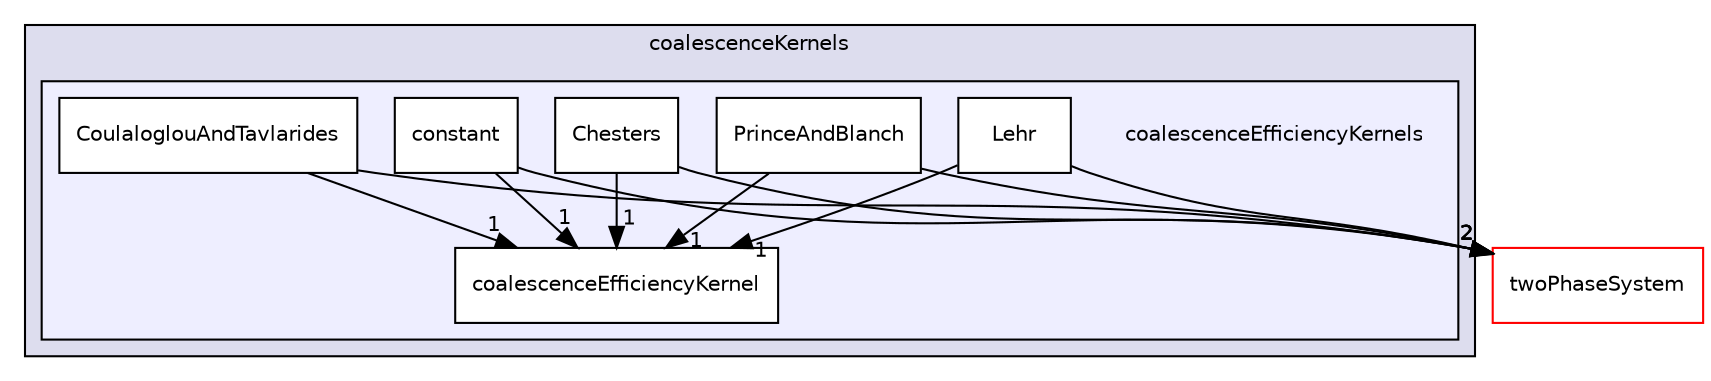 digraph "coalescenceEfficiencyKernels" {
  bgcolor=transparent;
  compound=true
  node [ fontsize="10", fontname="Helvetica"];
  edge [ labelfontsize="10", labelfontname="Helvetica"];
  subgraph clusterdir_8f2ae065d706742e7732d935e797e22a {
    graph [ bgcolor="#ddddee", pencolor="black", label="coalescenceKernels" fontname="Helvetica", fontsize="10", URL="dir_8f2ae065d706742e7732d935e797e22a.html"]
  subgraph clusterdir_f8cea5ddaf85017118957b9ebd36b43c {
    graph [ bgcolor="#eeeeff", pencolor="black", label="" URL="dir_f8cea5ddaf85017118957b9ebd36b43c.html"];
    dir_f8cea5ddaf85017118957b9ebd36b43c [shape=plaintext label="coalescenceEfficiencyKernels"];
    dir_4953d782508ef221269bc26c11ecaee5 [shape=box label="Chesters" color="black" fillcolor="white" style="filled" URL="dir_4953d782508ef221269bc26c11ecaee5.html"];
    dir_64201f64a97ea2db4703a1fa734f7314 [shape=box label="coalescenceEfficiencyKernel" color="black" fillcolor="white" style="filled" URL="dir_64201f64a97ea2db4703a1fa734f7314.html"];
    dir_4376dac621611d14eb6b7f21481afab6 [shape=box label="constant" color="black" fillcolor="white" style="filled" URL="dir_4376dac621611d14eb6b7f21481afab6.html"];
    dir_2f5cb1c5939ef71911e5f95444158861 [shape=box label="CoulaloglouAndTavlarides" color="black" fillcolor="white" style="filled" URL="dir_2f5cb1c5939ef71911e5f95444158861.html"];
    dir_dc7395aa39b66078ddce205df3e4fb6a [shape=box label="Lehr" color="black" fillcolor="white" style="filled" URL="dir_dc7395aa39b66078ddce205df3e4fb6a.html"];
    dir_7379af5461510646c41055338721d69c [shape=box label="PrinceAndBlanch" color="black" fillcolor="white" style="filled" URL="dir_7379af5461510646c41055338721d69c.html"];
  }
  }
  dir_c8dd8d838525102dfd397a50c2714810 [shape=box label="twoPhaseSystem" color="red" URL="dir_c8dd8d838525102dfd397a50c2714810.html"];
  dir_2f5cb1c5939ef71911e5f95444158861->dir_c8dd8d838525102dfd397a50c2714810 [headlabel="2", labeldistance=1.5 headhref="dir_000076_000038.html"];
  dir_2f5cb1c5939ef71911e5f95444158861->dir_64201f64a97ea2db4703a1fa734f7314 [headlabel="1", labeldistance=1.5 headhref="dir_000076_000055.html"];
  dir_7379af5461510646c41055338721d69c->dir_c8dd8d838525102dfd397a50c2714810 [headlabel="2", labeldistance=1.5 headhref="dir_000217_000038.html"];
  dir_7379af5461510646c41055338721d69c->dir_64201f64a97ea2db4703a1fa734f7314 [headlabel="1", labeldistance=1.5 headhref="dir_000217_000055.html"];
  dir_4376dac621611d14eb6b7f21481afab6->dir_c8dd8d838525102dfd397a50c2714810 [headlabel="2", labeldistance=1.5 headhref="dir_000062_000038.html"];
  dir_4376dac621611d14eb6b7f21481afab6->dir_64201f64a97ea2db4703a1fa734f7314 [headlabel="1", labeldistance=1.5 headhref="dir_000062_000055.html"];
  dir_4953d782508ef221269bc26c11ecaee5->dir_c8dd8d838525102dfd397a50c2714810 [headlabel="2", labeldistance=1.5 headhref="dir_000054_000038.html"];
  dir_4953d782508ef221269bc26c11ecaee5->dir_64201f64a97ea2db4703a1fa734f7314 [headlabel="1", labeldistance=1.5 headhref="dir_000054_000055.html"];
  dir_dc7395aa39b66078ddce205df3e4fb6a->dir_c8dd8d838525102dfd397a50c2714810 [headlabel="2", labeldistance=1.5 headhref="dir_000147_000038.html"];
  dir_dc7395aa39b66078ddce205df3e4fb6a->dir_64201f64a97ea2db4703a1fa734f7314 [headlabel="1", labeldistance=1.5 headhref="dir_000147_000055.html"];
}
